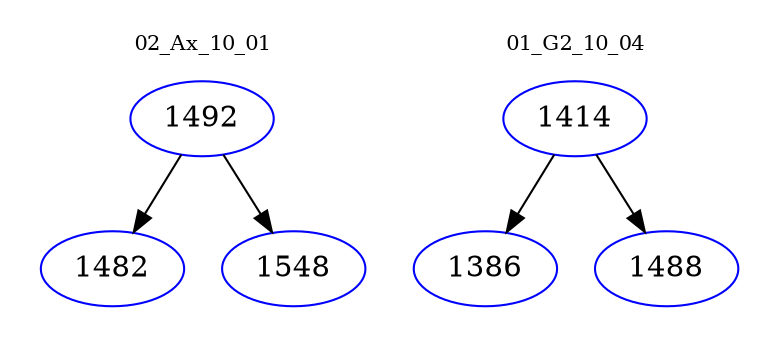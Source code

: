 digraph{
subgraph cluster_0 {
color = white
label = "02_Ax_10_01";
fontsize=10;
T0_1492 [label="1492", color="blue"]
T0_1492 -> T0_1482 [color="black"]
T0_1482 [label="1482", color="blue"]
T0_1492 -> T0_1548 [color="black"]
T0_1548 [label="1548", color="blue"]
}
subgraph cluster_1 {
color = white
label = "01_G2_10_04";
fontsize=10;
T1_1414 [label="1414", color="blue"]
T1_1414 -> T1_1386 [color="black"]
T1_1386 [label="1386", color="blue"]
T1_1414 -> T1_1488 [color="black"]
T1_1488 [label="1488", color="blue"]
}
}
